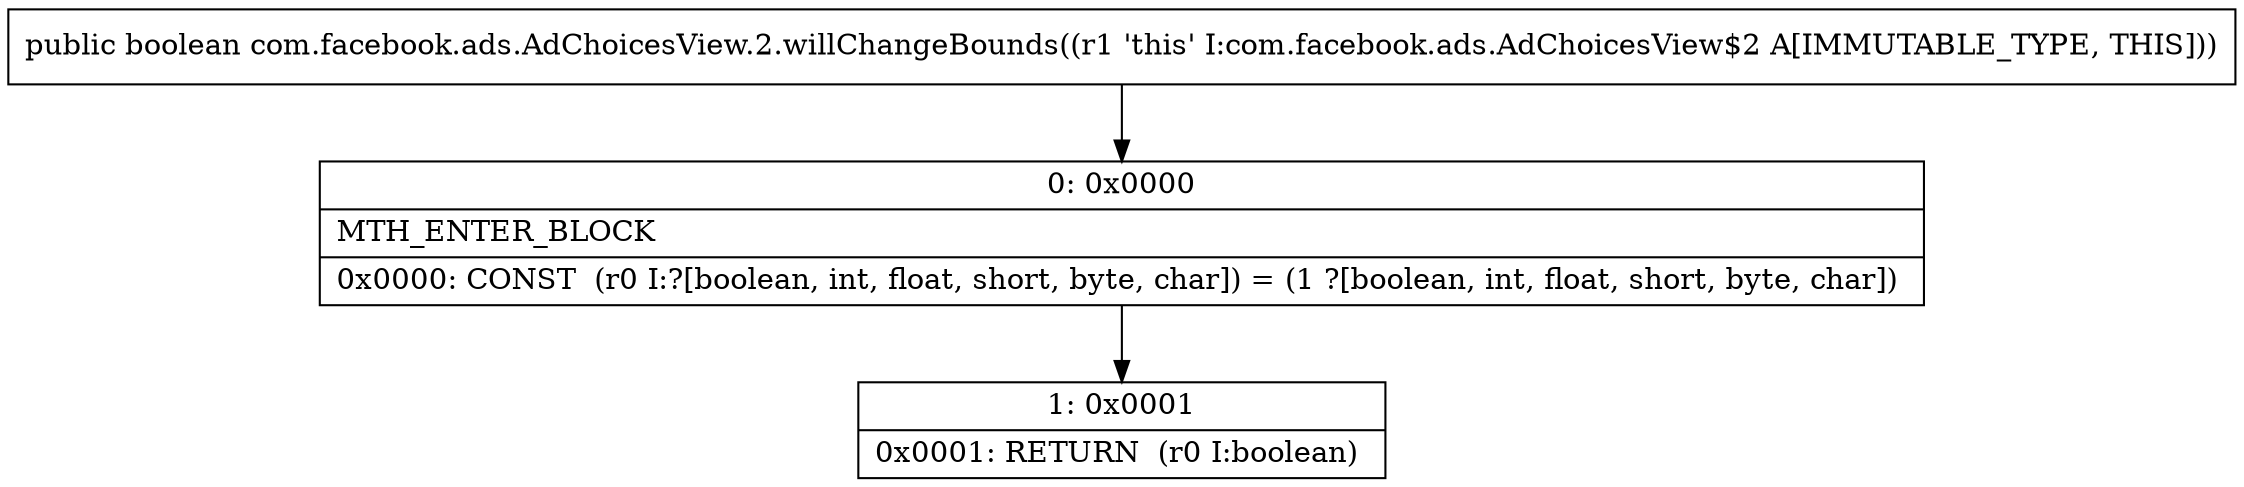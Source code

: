 digraph "CFG forcom.facebook.ads.AdChoicesView.2.willChangeBounds()Z" {
Node_0 [shape=record,label="{0\:\ 0x0000|MTH_ENTER_BLOCK\l|0x0000: CONST  (r0 I:?[boolean, int, float, short, byte, char]) = (1 ?[boolean, int, float, short, byte, char]) \l}"];
Node_1 [shape=record,label="{1\:\ 0x0001|0x0001: RETURN  (r0 I:boolean) \l}"];
MethodNode[shape=record,label="{public boolean com.facebook.ads.AdChoicesView.2.willChangeBounds((r1 'this' I:com.facebook.ads.AdChoicesView$2 A[IMMUTABLE_TYPE, THIS])) }"];
MethodNode -> Node_0;
Node_0 -> Node_1;
}

